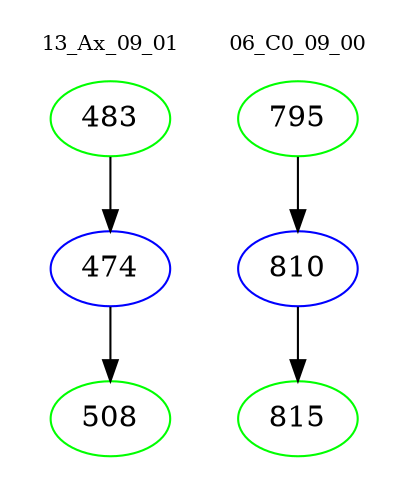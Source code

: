 digraph{
subgraph cluster_0 {
color = white
label = "13_Ax_09_01";
fontsize=10;
T0_483 [label="483", color="green"]
T0_483 -> T0_474 [color="black"]
T0_474 [label="474", color="blue"]
T0_474 -> T0_508 [color="black"]
T0_508 [label="508", color="green"]
}
subgraph cluster_1 {
color = white
label = "06_C0_09_00";
fontsize=10;
T1_795 [label="795", color="green"]
T1_795 -> T1_810 [color="black"]
T1_810 [label="810", color="blue"]
T1_810 -> T1_815 [color="black"]
T1_815 [label="815", color="green"]
}
}

